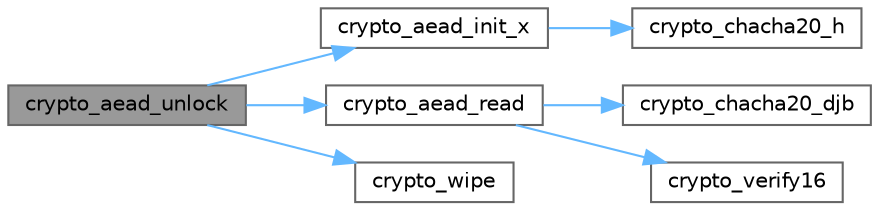 digraph "crypto_aead_unlock"
{
 // LATEX_PDF_SIZE
  bgcolor="transparent";
  edge [fontname=Helvetica,fontsize=10,labelfontname=Helvetica,labelfontsize=10];
  node [fontname=Helvetica,fontsize=10,shape=box,height=0.2,width=0.4];
  rankdir="LR";
  Node1 [id="Node000001",label="crypto_aead_unlock",height=0.2,width=0.4,color="gray40", fillcolor="grey60", style="filled", fontcolor="black",tooltip=" "];
  Node1 -> Node2 [id="edge1_Node000001_Node000002",color="steelblue1",style="solid",tooltip=" "];
  Node2 [id="Node000002",label="crypto_aead_init_x",height=0.2,width=0.4,color="grey40", fillcolor="white", style="filled",URL="$monocypher_8c.html#a99bb526e85cb5ac8763b3e14efa041ad",tooltip=" "];
  Node2 -> Node3 [id="edge2_Node000002_Node000003",color="steelblue1",style="solid",tooltip=" "];
  Node3 [id="Node000003",label="crypto_chacha20_h",height=0.2,width=0.4,color="grey40", fillcolor="white", style="filled",URL="$monocypher_8c.html#ae341138aa59f09b551bbda75c9523553",tooltip=" "];
  Node1 -> Node4 [id="edge3_Node000001_Node000004",color="steelblue1",style="solid",tooltip=" "];
  Node4 [id="Node000004",label="crypto_aead_read",height=0.2,width=0.4,color="grey40", fillcolor="white", style="filled",URL="$monocypher_8c.html#af2aaa2d868afc45d28efb71555ce41a8",tooltip=" "];
  Node4 -> Node5 [id="edge4_Node000004_Node000005",color="steelblue1",style="solid",tooltip=" "];
  Node5 [id="Node000005",label="crypto_chacha20_djb",height=0.2,width=0.4,color="grey40", fillcolor="white", style="filled",URL="$monocypher_8c.html#a56808226a52141d0abf422c651a8de62",tooltip=" "];
  Node4 -> Node6 [id="edge5_Node000004_Node000006",color="steelblue1",style="solid",tooltip=" "];
  Node6 [id="Node000006",label="crypto_verify16",height=0.2,width=0.4,color="grey40", fillcolor="white", style="filled",URL="$monocypher_8c.html#a2f387f76030d5e7ed3014319053ab25b",tooltip=" "];
  Node1 -> Node7 [id="edge6_Node000001_Node000007",color="steelblue1",style="solid",tooltip=" "];
  Node7 [id="Node000007",label="crypto_wipe",height=0.2,width=0.4,color="grey40", fillcolor="white", style="filled",URL="$monocypher_8c.html#a84904a8f94da26863cb33a9375c0a63a",tooltip=" "];
}
